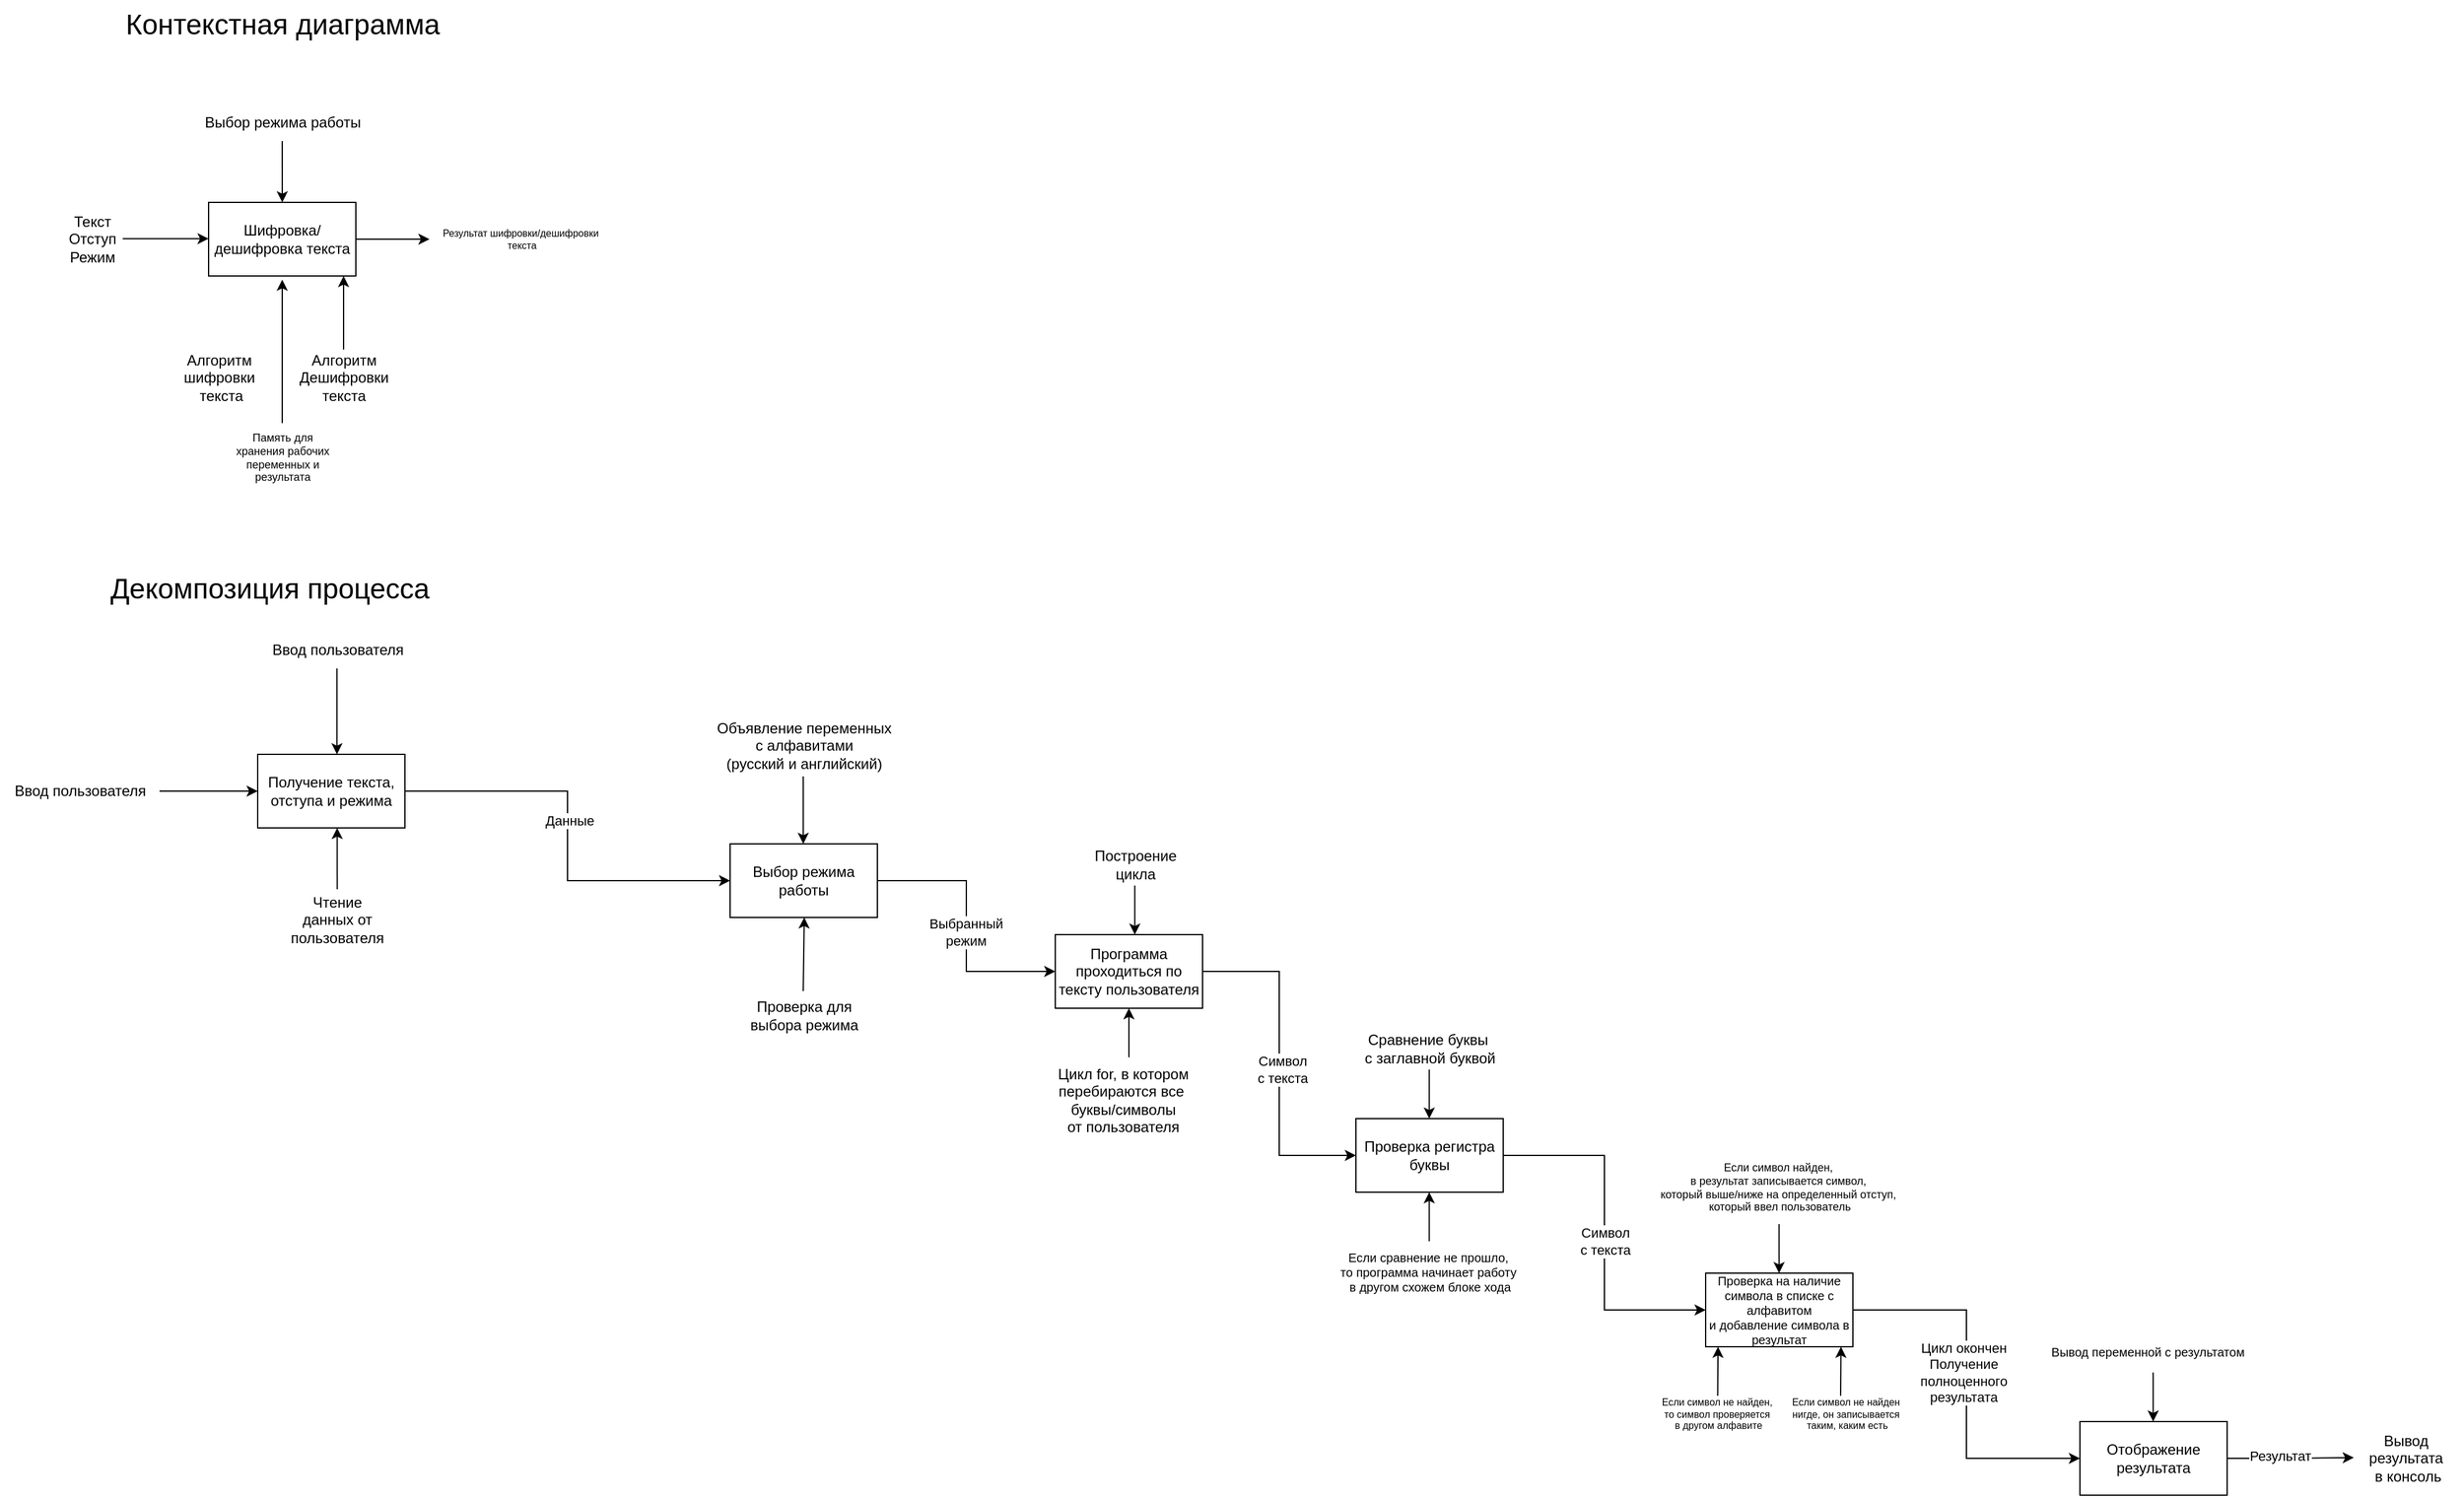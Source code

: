 <mxfile version="24.8.4">
  <diagram name="Страница — 1" id="i6U5Zhl4WnuqZG08Giuk">
    <mxGraphModel dx="2605" dy="1433" grid="1" gridSize="10" guides="1" tooltips="1" connect="1" arrows="1" fold="1" page="1" pageScale="1" pageWidth="827" pageHeight="1169" math="0" shadow="0">
      <root>
        <mxCell id="0" />
        <mxCell id="1" parent="0" />
        <mxCell id="CR9T_Th7rdDnl8kwBN-4-13" style="edgeStyle=orthogonalEdgeStyle;rounded=0;orthogonalLoop=1;jettySize=auto;html=1;" edge="1" parent="1" source="CR9T_Th7rdDnl8kwBN-4-1">
          <mxGeometry relative="1" as="geometry">
            <mxPoint x="370" y="230" as="targetPoint" />
          </mxGeometry>
        </mxCell>
        <mxCell id="CR9T_Th7rdDnl8kwBN-4-1" value="Шифровка/дешифровка текста" style="rounded=0;whiteSpace=wrap;html=1;" vertex="1" parent="1">
          <mxGeometry x="190" y="200" width="120" height="60" as="geometry" />
        </mxCell>
        <mxCell id="CR9T_Th7rdDnl8kwBN-4-4" value="" style="endArrow=classic;html=1;rounded=0;" edge="1" parent="1">
          <mxGeometry width="50" height="50" relative="1" as="geometry">
            <mxPoint x="120" y="229.58" as="sourcePoint" />
            <mxPoint x="190" y="229.58" as="targetPoint" />
          </mxGeometry>
        </mxCell>
        <mxCell id="CR9T_Th7rdDnl8kwBN-4-5" value="Текст&lt;div&gt;Отступ&lt;/div&gt;&lt;div&gt;Режим&lt;/div&gt;" style="text;html=1;align=center;verticalAlign=middle;resizable=0;points=[];autosize=1;strokeColor=none;fillColor=none;" vertex="1" parent="1">
          <mxGeometry x="65" y="200" width="60" height="60" as="geometry" />
        </mxCell>
        <mxCell id="CR9T_Th7rdDnl8kwBN-4-8" value="Алгоритм&amp;nbsp;&lt;div&gt;шифровки&amp;nbsp;&lt;div&gt;текста&lt;/div&gt;&lt;/div&gt;" style="text;html=1;align=center;verticalAlign=middle;resizable=0;points=[];autosize=1;strokeColor=none;fillColor=none;" vertex="1" parent="1">
          <mxGeometry x="160" y="313" width="80" height="60" as="geometry" />
        </mxCell>
        <mxCell id="CR9T_Th7rdDnl8kwBN-4-9" value="" style="endArrow=classic;html=1;rounded=0;entryX=0.75;entryY=1;entryDx=0;entryDy=0;" edge="1" parent="1">
          <mxGeometry width="50" height="50" relative="1" as="geometry">
            <mxPoint x="300" y="320" as="sourcePoint" />
            <mxPoint x="300" y="260" as="targetPoint" />
          </mxGeometry>
        </mxCell>
        <mxCell id="CR9T_Th7rdDnl8kwBN-4-10" value="Алгоритм&lt;div&gt;Дешифровки&lt;/div&gt;&lt;div&gt;текста&lt;/div&gt;" style="text;html=1;align=center;verticalAlign=middle;resizable=0;points=[];autosize=1;strokeColor=none;fillColor=none;" vertex="1" parent="1">
          <mxGeometry x="250" y="313" width="100" height="60" as="geometry" />
        </mxCell>
        <mxCell id="CR9T_Th7rdDnl8kwBN-4-11" value="" style="endArrow=classic;html=1;rounded=0;" edge="1" parent="1">
          <mxGeometry width="50" height="50" relative="1" as="geometry">
            <mxPoint x="250" y="380" as="sourcePoint" />
            <mxPoint x="250" y="263" as="targetPoint" />
          </mxGeometry>
        </mxCell>
        <mxCell id="CR9T_Th7rdDnl8kwBN-4-12" value="Память для&lt;div style=&quot;font-size: 9px;&quot;&gt;хранения рабочих&lt;/div&gt;&lt;div style=&quot;font-size: 9px;&quot;&gt;переменных и&lt;/div&gt;&lt;div style=&quot;font-size: 9px;&quot;&gt;результата&lt;/div&gt;" style="text;html=1;align=center;verticalAlign=middle;resizable=0;points=[];autosize=1;strokeColor=none;fillColor=none;fontSize=9;" vertex="1" parent="1">
          <mxGeometry x="200" y="378" width="100" height="60" as="geometry" />
        </mxCell>
        <mxCell id="CR9T_Th7rdDnl8kwBN-4-14" value="Результат шифровки/дешифровки&amp;nbsp;&lt;div style=&quot;font-size: 8px;&quot;&gt;текста&lt;/div&gt;" style="text;html=1;align=center;verticalAlign=middle;resizable=0;points=[];autosize=1;strokeColor=none;fillColor=none;fontSize=8;" vertex="1" parent="1">
          <mxGeometry x="370" y="215" width="150" height="30" as="geometry" />
        </mxCell>
        <mxCell id="CR9T_Th7rdDnl8kwBN-4-15" value="" style="endArrow=classic;html=1;rounded=0;entryX=0.417;entryY=0;entryDx=0;entryDy=0;entryPerimeter=0;" edge="1" parent="1">
          <mxGeometry width="50" height="50" relative="1" as="geometry">
            <mxPoint x="250" y="150" as="sourcePoint" />
            <mxPoint x="250.04" y="200" as="targetPoint" />
          </mxGeometry>
        </mxCell>
        <mxCell id="CR9T_Th7rdDnl8kwBN-4-16" value="Выбор режима работы" style="text;html=1;align=center;verticalAlign=middle;resizable=0;points=[];autosize=1;strokeColor=none;fillColor=none;" vertex="1" parent="1">
          <mxGeometry x="175" y="120" width="150" height="30" as="geometry" />
        </mxCell>
        <mxCell id="CR9T_Th7rdDnl8kwBN-4-17" value="Контекстная диаграмма" style="text;html=1;align=center;verticalAlign=middle;resizable=0;points=[];autosize=1;strokeColor=none;fillColor=none;fontSize=23;" vertex="1" parent="1">
          <mxGeometry x="110" y="35" width="280" height="40" as="geometry" />
        </mxCell>
        <mxCell id="CR9T_Th7rdDnl8kwBN-4-18" value="Декомпозиция процесса" style="text;html=1;align=center;verticalAlign=middle;whiteSpace=wrap;rounded=0;fontSize=23;" vertex="1" parent="1">
          <mxGeometry x="80" y="500" width="320" height="30" as="geometry" />
        </mxCell>
        <mxCell id="CR9T_Th7rdDnl8kwBN-4-27" style="edgeStyle=orthogonalEdgeStyle;rounded=0;orthogonalLoop=1;jettySize=auto;html=1;entryX=0;entryY=0.5;entryDx=0;entryDy=0;" edge="1" parent="1" source="CR9T_Th7rdDnl8kwBN-4-19" target="CR9T_Th7rdDnl8kwBN-4-29">
          <mxGeometry relative="1" as="geometry">
            <mxPoint x="510" y="680" as="targetPoint" />
          </mxGeometry>
        </mxCell>
        <mxCell id="CR9T_Th7rdDnl8kwBN-4-28" value="Данные" style="edgeLabel;html=1;align=center;verticalAlign=middle;resizable=0;points=[];" vertex="1" connectable="0" parent="CR9T_Th7rdDnl8kwBN-4-27">
          <mxGeometry x="-0.075" y="1" relative="1" as="geometry">
            <mxPoint as="offset" />
          </mxGeometry>
        </mxCell>
        <mxCell id="CR9T_Th7rdDnl8kwBN-4-19" value="Получение текста, отступа и режима" style="rounded=0;whiteSpace=wrap;html=1;" vertex="1" parent="1">
          <mxGeometry x="230" y="650" width="120" height="60" as="geometry" />
        </mxCell>
        <mxCell id="CR9T_Th7rdDnl8kwBN-4-20" value="" style="endArrow=classic;html=1;rounded=0;" edge="1" parent="1">
          <mxGeometry width="50" height="50" relative="1" as="geometry">
            <mxPoint x="150" y="680" as="sourcePoint" />
            <mxPoint x="230" y="680" as="targetPoint" />
          </mxGeometry>
        </mxCell>
        <mxCell id="CR9T_Th7rdDnl8kwBN-4-21" value="Ввод пользователя" style="text;html=1;align=center;verticalAlign=middle;resizable=0;points=[];autosize=1;strokeColor=none;fillColor=none;" vertex="1" parent="1">
          <mxGeometry x="20" y="665" width="130" height="30" as="geometry" />
        </mxCell>
        <mxCell id="CR9T_Th7rdDnl8kwBN-4-22" value="" style="endArrow=classic;html=1;rounded=0;" edge="1" parent="1">
          <mxGeometry width="50" height="50" relative="1" as="geometry">
            <mxPoint x="294.6" y="580" as="sourcePoint" />
            <mxPoint x="294.6" y="650" as="targetPoint" />
          </mxGeometry>
        </mxCell>
        <mxCell id="CR9T_Th7rdDnl8kwBN-4-23" value="Ввод пользователя" style="text;html=1;align=center;verticalAlign=middle;resizable=0;points=[];autosize=1;strokeColor=none;fillColor=none;" vertex="1" parent="1">
          <mxGeometry x="230" y="550" width="130" height="30" as="geometry" />
        </mxCell>
        <mxCell id="CR9T_Th7rdDnl8kwBN-4-24" value="Чтение данных от пользователя" style="text;html=1;align=center;verticalAlign=middle;whiteSpace=wrap;rounded=0;" vertex="1" parent="1">
          <mxGeometry x="265" y="770" width="60" height="30" as="geometry" />
        </mxCell>
        <mxCell id="CR9T_Th7rdDnl8kwBN-4-26" value="" style="endArrow=classic;html=1;rounded=0;entryX=0.583;entryY=1;entryDx=0;entryDy=0;entryPerimeter=0;" edge="1" parent="1">
          <mxGeometry width="50" height="50" relative="1" as="geometry">
            <mxPoint x="294.81" y="760" as="sourcePoint" />
            <mxPoint x="294.77" y="710.0" as="targetPoint" />
          </mxGeometry>
        </mxCell>
        <mxCell id="CR9T_Th7rdDnl8kwBN-4-77" style="edgeStyle=orthogonalEdgeStyle;rounded=0;orthogonalLoop=1;jettySize=auto;html=1;entryX=0;entryY=0.5;entryDx=0;entryDy=0;" edge="1" parent="1" source="CR9T_Th7rdDnl8kwBN-4-29" target="CR9T_Th7rdDnl8kwBN-4-41">
          <mxGeometry relative="1" as="geometry" />
        </mxCell>
        <mxCell id="CR9T_Th7rdDnl8kwBN-4-81" value="Выбранный&lt;div&gt;режим&lt;/div&gt;" style="edgeLabel;html=1;align=center;verticalAlign=middle;resizable=0;points=[];" vertex="1" connectable="0" parent="CR9T_Th7rdDnl8kwBN-4-77">
          <mxGeometry x="0.047" y="-1" relative="1" as="geometry">
            <mxPoint as="offset" />
          </mxGeometry>
        </mxCell>
        <mxCell id="CR9T_Th7rdDnl8kwBN-4-29" value="Выбор режима работы" style="rounded=0;whiteSpace=wrap;html=1;" vertex="1" parent="1">
          <mxGeometry x="615" y="723" width="120" height="60" as="geometry" />
        </mxCell>
        <mxCell id="CR9T_Th7rdDnl8kwBN-4-30" value="" style="endArrow=classic;html=1;rounded=0;" edge="1" parent="1">
          <mxGeometry width="50" height="50" relative="1" as="geometry">
            <mxPoint x="674.6" y="668" as="sourcePoint" />
            <mxPoint x="674.6" y="723" as="targetPoint" />
          </mxGeometry>
        </mxCell>
        <mxCell id="CR9T_Th7rdDnl8kwBN-4-31" value="Объявление переменных&lt;div&gt;с алфавитами&lt;/div&gt;&lt;div&gt;(русский и английский)&lt;/div&gt;" style="text;html=1;align=center;verticalAlign=middle;resizable=0;points=[];autosize=1;strokeColor=none;fillColor=none;" vertex="1" parent="1">
          <mxGeometry x="590" y="613" width="170" height="60" as="geometry" />
        </mxCell>
        <mxCell id="CR9T_Th7rdDnl8kwBN-4-32" value="" style="endArrow=classic;html=1;rounded=0;entryX=0.43;entryY=1.037;entryDx=0;entryDy=0;entryPerimeter=0;" edge="1" parent="1">
          <mxGeometry width="50" height="50" relative="1" as="geometry">
            <mxPoint x="674.6" y="843" as="sourcePoint" />
            <mxPoint x="675.4" y="783" as="targetPoint" />
          </mxGeometry>
        </mxCell>
        <mxCell id="CR9T_Th7rdDnl8kwBN-4-33" value="Проверка для&lt;div&gt;выбора режима&lt;/div&gt;" style="text;html=1;align=center;verticalAlign=middle;resizable=0;points=[];autosize=1;strokeColor=none;fillColor=none;" vertex="1" parent="1">
          <mxGeometry x="620" y="843" width="110" height="40" as="geometry" />
        </mxCell>
        <mxCell id="CR9T_Th7rdDnl8kwBN-4-78" style="edgeStyle=orthogonalEdgeStyle;rounded=0;orthogonalLoop=1;jettySize=auto;html=1;entryX=0;entryY=0.5;entryDx=0;entryDy=0;" edge="1" parent="1" source="CR9T_Th7rdDnl8kwBN-4-41" target="CR9T_Th7rdDnl8kwBN-4-47">
          <mxGeometry relative="1" as="geometry" />
        </mxCell>
        <mxCell id="CR9T_Th7rdDnl8kwBN-4-82" value="Символ&lt;div&gt;с текста&lt;/div&gt;" style="edgeLabel;html=1;align=center;verticalAlign=middle;resizable=0;points=[];" vertex="1" connectable="0" parent="CR9T_Th7rdDnl8kwBN-4-78">
          <mxGeometry x="0.037" y="2" relative="1" as="geometry">
            <mxPoint as="offset" />
          </mxGeometry>
        </mxCell>
        <mxCell id="CR9T_Th7rdDnl8kwBN-4-41" value="Программа проходиться по тексту пользователя" style="rounded=0;whiteSpace=wrap;html=1;" vertex="1" parent="1">
          <mxGeometry x="880" y="797" width="120" height="60" as="geometry" />
        </mxCell>
        <mxCell id="CR9T_Th7rdDnl8kwBN-4-42" value="" style="endArrow=classic;html=1;rounded=0;entryX=0.5;entryY=0;entryDx=0;entryDy=0;" edge="1" parent="1">
          <mxGeometry width="50" height="50" relative="1" as="geometry">
            <mxPoint x="944.79" y="757" as="sourcePoint" />
            <mxPoint x="944.79" y="797" as="targetPoint" />
          </mxGeometry>
        </mxCell>
        <mxCell id="CR9T_Th7rdDnl8kwBN-4-43" value="Построение&lt;div&gt;цикла&lt;/div&gt;" style="text;html=1;align=center;verticalAlign=middle;resizable=0;points=[];autosize=1;strokeColor=none;fillColor=none;" vertex="1" parent="1">
          <mxGeometry x="900" y="720" width="90" height="40" as="geometry" />
        </mxCell>
        <mxCell id="CR9T_Th7rdDnl8kwBN-4-44" value="" style="endArrow=classic;html=1;rounded=0;" edge="1" parent="1">
          <mxGeometry width="50" height="50" relative="1" as="geometry">
            <mxPoint x="940" y="897" as="sourcePoint" />
            <mxPoint x="940" y="857" as="targetPoint" />
          </mxGeometry>
        </mxCell>
        <mxCell id="CR9T_Th7rdDnl8kwBN-4-45" value="Цикл for, в котором&lt;div&gt;перебираются все&amp;nbsp;&lt;/div&gt;&lt;div&gt;буквы/символы&lt;/div&gt;&lt;div&gt;от пользователя&lt;/div&gt;" style="text;html=1;align=center;verticalAlign=middle;resizable=0;points=[];autosize=1;strokeColor=none;fillColor=none;" vertex="1" parent="1">
          <mxGeometry x="870" y="897" width="130" height="70" as="geometry" />
        </mxCell>
        <mxCell id="CR9T_Th7rdDnl8kwBN-4-79" style="edgeStyle=orthogonalEdgeStyle;rounded=0;orthogonalLoop=1;jettySize=auto;html=1;entryX=0;entryY=0.5;entryDx=0;entryDy=0;" edge="1" parent="1" source="CR9T_Th7rdDnl8kwBN-4-47" target="CR9T_Th7rdDnl8kwBN-4-60">
          <mxGeometry relative="1" as="geometry" />
        </mxCell>
        <mxCell id="CR9T_Th7rdDnl8kwBN-4-83" value="Символ&lt;div&gt;с текста&lt;/div&gt;" style="edgeLabel;html=1;align=center;verticalAlign=middle;resizable=0;points=[];" vertex="1" connectable="0" parent="CR9T_Th7rdDnl8kwBN-4-79">
          <mxGeometry x="0.044" relative="1" as="geometry">
            <mxPoint as="offset" />
          </mxGeometry>
        </mxCell>
        <mxCell id="CR9T_Th7rdDnl8kwBN-4-47" value="Проверка регистра буквы" style="rounded=0;whiteSpace=wrap;html=1;" vertex="1" parent="1">
          <mxGeometry x="1125" y="947" width="120" height="60" as="geometry" />
        </mxCell>
        <mxCell id="CR9T_Th7rdDnl8kwBN-4-48" value="" style="endArrow=classic;html=1;rounded=0;entryX=0.5;entryY=0;entryDx=0;entryDy=0;" edge="1" parent="1">
          <mxGeometry width="50" height="50" relative="1" as="geometry">
            <mxPoint x="1184.75" y="907" as="sourcePoint" />
            <mxPoint x="1184.75" y="947" as="targetPoint" />
          </mxGeometry>
        </mxCell>
        <mxCell id="CR9T_Th7rdDnl8kwBN-4-49" value="Сравнение буквы&amp;nbsp;&lt;div&gt;с заглавной буквой&lt;/div&gt;" style="text;html=1;align=center;verticalAlign=middle;resizable=0;points=[];autosize=1;strokeColor=none;fillColor=none;" vertex="1" parent="1">
          <mxGeometry x="1120" y="870" width="130" height="40" as="geometry" />
        </mxCell>
        <mxCell id="CR9T_Th7rdDnl8kwBN-4-51" value="" style="endArrow=classic;html=1;rounded=0;" edge="1" parent="1">
          <mxGeometry width="50" height="50" relative="1" as="geometry">
            <mxPoint x="1184.74" y="1047" as="sourcePoint" />
            <mxPoint x="1184.74" y="1007" as="targetPoint" />
          </mxGeometry>
        </mxCell>
        <mxCell id="CR9T_Th7rdDnl8kwBN-4-52" value="Если сравнение не прошло,&amp;nbsp;&lt;div&gt;то программа&amp;nbsp;&lt;span style=&quot;background-color: initial;&quot;&gt;начинает работу&amp;nbsp;&lt;/span&gt;&lt;/div&gt;&lt;div&gt;&lt;span style=&quot;background-color: initial;&quot;&gt;в другом схожем блоке хода&lt;/span&gt;&lt;/div&gt;" style="text;html=1;align=center;verticalAlign=middle;resizable=0;points=[];autosize=1;strokeColor=none;fillColor=none;fontSize=10;" vertex="1" parent="1">
          <mxGeometry x="1100" y="1047" width="170" height="50" as="geometry" />
        </mxCell>
        <mxCell id="CR9T_Th7rdDnl8kwBN-4-80" style="edgeStyle=orthogonalEdgeStyle;rounded=0;orthogonalLoop=1;jettySize=auto;html=1;entryX=0;entryY=0.5;entryDx=0;entryDy=0;" edge="1" parent="1" source="CR9T_Th7rdDnl8kwBN-4-60" target="CR9T_Th7rdDnl8kwBN-4-69">
          <mxGeometry relative="1" as="geometry" />
        </mxCell>
        <mxCell id="CR9T_Th7rdDnl8kwBN-4-84" value="Цикл окончен&lt;br&gt;Получение&lt;div&gt;полноценного&lt;/div&gt;&lt;div&gt;результата&lt;/div&gt;" style="edgeLabel;html=1;align=center;verticalAlign=middle;resizable=0;points=[];" vertex="1" connectable="0" parent="CR9T_Th7rdDnl8kwBN-4-80">
          <mxGeometry x="-0.062" y="-3" relative="1" as="geometry">
            <mxPoint as="offset" />
          </mxGeometry>
        </mxCell>
        <mxCell id="CR9T_Th7rdDnl8kwBN-4-60" value="Проверка на наличие символа в списке с алфавитом&lt;div style=&quot;font-size: 10px;&quot;&gt;и добавление символа в результат&lt;/div&gt;" style="rounded=0;whiteSpace=wrap;html=1;fontSize=10;" vertex="1" parent="1">
          <mxGeometry x="1410" y="1073" width="120" height="60" as="geometry" />
        </mxCell>
        <mxCell id="CR9T_Th7rdDnl8kwBN-4-61" value="" style="endArrow=classic;html=1;rounded=0;entryX=0.417;entryY=0;entryDx=0;entryDy=0;entryPerimeter=0;" edge="1" parent="1">
          <mxGeometry width="50" height="50" relative="1" as="geometry">
            <mxPoint x="1469.8" y="1033" as="sourcePoint" />
            <mxPoint x="1469.84" y="1073" as="targetPoint" />
          </mxGeometry>
        </mxCell>
        <mxCell id="CR9T_Th7rdDnl8kwBN-4-62" value="Если символ найден,&amp;nbsp;&lt;div style=&quot;font-size: 9px;&quot;&gt;в результат записывается символ,&amp;nbsp;&lt;/div&gt;&lt;div style=&quot;font-size: 9px;&quot;&gt;который выше/ниже на определенный отступ,&amp;nbsp;&lt;/div&gt;&lt;div style=&quot;font-size: 9px;&quot;&gt;который ввел пользователь&lt;/div&gt;" style="text;html=1;align=center;verticalAlign=middle;resizable=0;points=[];autosize=1;strokeColor=none;fillColor=none;fontSize=9;" vertex="1" parent="1">
          <mxGeometry x="1360" y="973" width="220" height="60" as="geometry" />
        </mxCell>
        <mxCell id="CR9T_Th7rdDnl8kwBN-4-63" value="" style="endArrow=classic;html=1;rounded=0;entryX=0.5;entryY=1;entryDx=0;entryDy=0;" edge="1" parent="1">
          <mxGeometry width="50" height="50" relative="1" as="geometry">
            <mxPoint x="1419.8" y="1173" as="sourcePoint" />
            <mxPoint x="1420.09" y="1133" as="targetPoint" />
          </mxGeometry>
        </mxCell>
        <mxCell id="CR9T_Th7rdDnl8kwBN-4-64" value="Если символ не найден,&amp;nbsp;&lt;div style=&quot;font-size: 8px;&quot;&gt;то символ проверяется&amp;nbsp;&lt;/div&gt;&lt;div style=&quot;font-size: 8px;&quot;&gt;в другом алфавите&lt;/div&gt;" style="text;html=1;align=center;verticalAlign=middle;resizable=0;points=[];autosize=1;strokeColor=none;fillColor=none;fontSize=8;" vertex="1" parent="1">
          <mxGeometry x="1360" y="1168" width="120" height="40" as="geometry" />
        </mxCell>
        <mxCell id="CR9T_Th7rdDnl8kwBN-4-66" value="" style="endArrow=classic;html=1;rounded=0;entryX=0.5;entryY=1;entryDx=0;entryDy=0;" edge="1" parent="1">
          <mxGeometry width="50" height="50" relative="1" as="geometry">
            <mxPoint x="1520" y="1173" as="sourcePoint" />
            <mxPoint x="1520.29" y="1133" as="targetPoint" />
          </mxGeometry>
        </mxCell>
        <mxCell id="CR9T_Th7rdDnl8kwBN-4-67" value="Если символ не найден&amp;nbsp;&lt;div style=&quot;font-size: 8px;&quot;&gt;нигде,&amp;nbsp;&lt;span style=&quot;background-color: initial; font-size: 8px;&quot;&gt;он записывается&amp;nbsp;&lt;/span&gt;&lt;/div&gt;&lt;div style=&quot;font-size: 8px;&quot;&gt;&lt;span style=&quot;background-color: initial; font-size: 8px;&quot;&gt;таким, каким есть&lt;/span&gt;&lt;/div&gt;" style="text;html=1;align=center;verticalAlign=middle;resizable=0;points=[];autosize=1;strokeColor=none;fillColor=none;fontSize=8;" vertex="1" parent="1">
          <mxGeometry x="1470" y="1168" width="110" height="40" as="geometry" />
        </mxCell>
        <mxCell id="CR9T_Th7rdDnl8kwBN-4-75" style="edgeStyle=orthogonalEdgeStyle;rounded=0;orthogonalLoop=1;jettySize=auto;html=1;entryX=0.013;entryY=0.49;entryDx=0;entryDy=0;entryPerimeter=0;" edge="1" parent="1" source="CR9T_Th7rdDnl8kwBN-4-69" target="CR9T_Th7rdDnl8kwBN-4-76">
          <mxGeometry relative="1" as="geometry">
            <mxPoint x="1950" y="1224" as="targetPoint" />
          </mxGeometry>
        </mxCell>
        <mxCell id="CR9T_Th7rdDnl8kwBN-4-85" value="Результат" style="edgeLabel;html=1;align=center;verticalAlign=middle;resizable=0;points=[];" vertex="1" connectable="0" parent="CR9T_Th7rdDnl8kwBN-4-75">
          <mxGeometry x="-0.172" y="2" relative="1" as="geometry">
            <mxPoint as="offset" />
          </mxGeometry>
        </mxCell>
        <mxCell id="CR9T_Th7rdDnl8kwBN-4-69" value="Отображение результата" style="rounded=0;whiteSpace=wrap;html=1;" vertex="1" parent="1">
          <mxGeometry x="1715" y="1194" width="120" height="60" as="geometry" />
        </mxCell>
        <mxCell id="CR9T_Th7rdDnl8kwBN-4-72" value="" style="endArrow=classic;html=1;rounded=0;entryX=0.417;entryY=0;entryDx=0;entryDy=0;entryPerimeter=0;" edge="1" parent="1">
          <mxGeometry width="50" height="50" relative="1" as="geometry">
            <mxPoint x="1774.67" y="1154" as="sourcePoint" />
            <mxPoint x="1774.71" y="1194" as="targetPoint" />
          </mxGeometry>
        </mxCell>
        <mxCell id="CR9T_Th7rdDnl8kwBN-4-73" value="Вывод переменной с результатом" style="text;html=1;align=center;verticalAlign=middle;resizable=0;points=[];autosize=1;strokeColor=none;fillColor=none;fontSize=10;" vertex="1" parent="1">
          <mxGeometry x="1680" y="1122" width="180" height="30" as="geometry" />
        </mxCell>
        <mxCell id="CR9T_Th7rdDnl8kwBN-4-76" value="Вывод&amp;nbsp;&lt;div&gt;результата&amp;nbsp;&lt;/div&gt;&lt;div&gt;в консоль&lt;/div&gt;" style="text;html=1;align=center;verticalAlign=middle;resizable=0;points=[];autosize=1;strokeColor=none;fillColor=none;" vertex="1" parent="1">
          <mxGeometry x="1937" y="1194" width="90" height="60" as="geometry" />
        </mxCell>
      </root>
    </mxGraphModel>
  </diagram>
</mxfile>
